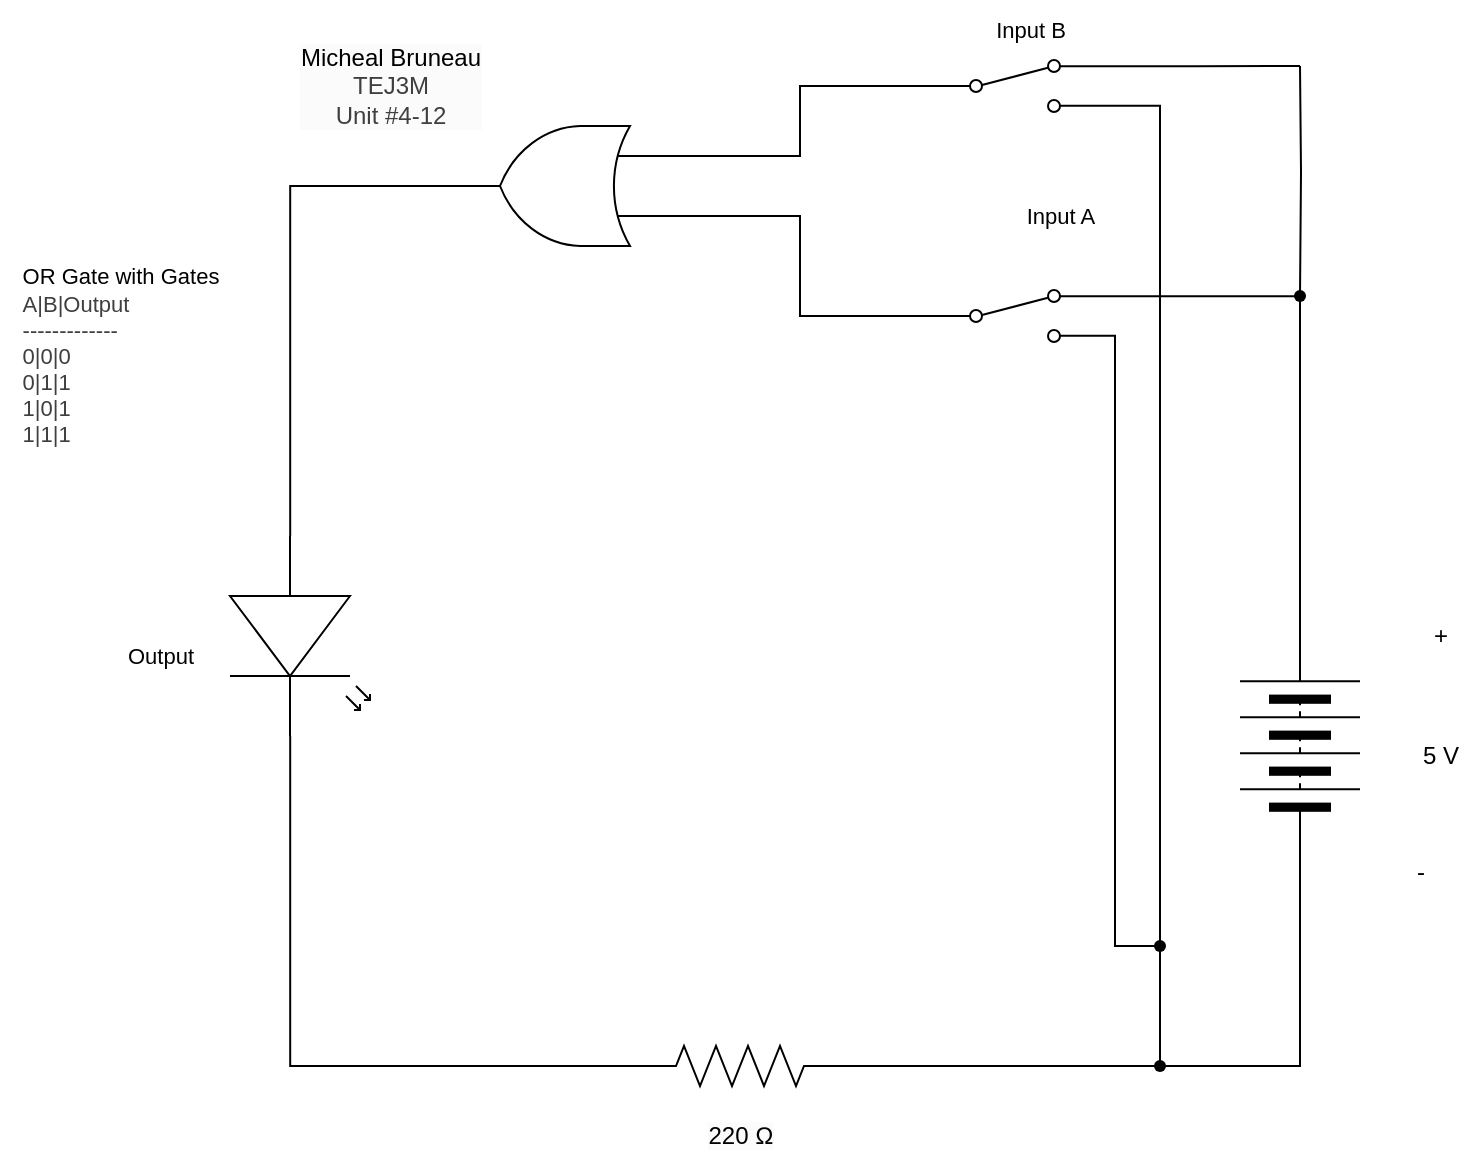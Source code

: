 <mxfile>
    <diagram id="3qhOVhCbVfPLkA5XCxPm" name="Page-1">
        <mxGraphModel dx="2567" dy="1027" grid="1" gridSize="10" guides="1" tooltips="1" connect="1" arrows="1" fold="1" page="1" pageScale="1" pageWidth="850" pageHeight="1100" math="0" shadow="0">
            <root>
                <mxCell id="0"/>
                <mxCell id="1" parent="0"/>
                <mxCell id="2" value="&lt;span style=&quot;scrollbar-color: rgb(226, 226, 226) rgb(251, 251, 251); background-color: rgb(251, 251, 251); color: rgb(0, 0, 0);&quot;&gt;Micheal Bruneau&lt;/span&gt;&lt;div style=&quot;scrollbar-color: rgb(226, 226, 226) rgb(251, 251, 251); background-color: rgb(251, 251, 251); color: rgb(63, 63, 63);&quot;&gt;TEJ3M&lt;/div&gt;&lt;div style=&quot;scrollbar-color: rgb(226, 226, 226) rgb(251, 251, 251); background-color: rgb(251, 251, 251); color: rgb(63, 63, 63);&quot;&gt;Unit #4-12&lt;/div&gt;" style="text;html=1;align=center;verticalAlign=middle;resizable=0;points=[];autosize=1;strokeColor=none;fillColor=none;" vertex="1" parent="1">
                    <mxGeometry x="110" y="230" width="110" height="60" as="geometry"/>
                </mxCell>
                <mxCell id="3" style="edgeStyle=orthogonalEdgeStyle;shape=connector;rounded=0;html=1;exitX=0;exitY=0.5;exitDx=0;exitDy=0;entryX=1;entryY=0.88;entryDx=0;entryDy=0;strokeColor=default;align=center;verticalAlign=middle;fontFamily=Helvetica;fontSize=11;fontColor=default;labelBackgroundColor=default;endArrow=none;endFill=0;" edge="1" parent="1" source="4" target="30">
                    <mxGeometry relative="1" as="geometry">
                        <Array as="points">
                            <mxPoint x="620" y="750"/>
                            <mxPoint x="550" y="750"/>
                            <mxPoint x="550" y="270"/>
                        </Array>
                    </mxGeometry>
                </mxCell>
                <mxCell id="4" value="" style="pointerEvents=1;verticalLabelPosition=bottom;shadow=0;dashed=0;align=center;html=1;verticalAlign=top;shape=mxgraph.electrical.miscellaneous.batteryStack;rotation=-90;" vertex="1" parent="1">
                    <mxGeometry x="570" y="560" width="100" height="60" as="geometry"/>
                </mxCell>
                <mxCell id="5" value="+" style="text;html=1;align=center;verticalAlign=middle;resizable=0;points=[];autosize=1;strokeColor=none;fillColor=none;" vertex="1" parent="1">
                    <mxGeometry x="675" y="520" width="30" height="30" as="geometry"/>
                </mxCell>
                <mxCell id="6" value="-" style="text;html=1;align=center;verticalAlign=middle;resizable=0;points=[];autosize=1;strokeColor=none;fillColor=none;" vertex="1" parent="1">
                    <mxGeometry x="665" y="638" width="30" height="30" as="geometry"/>
                </mxCell>
                <mxCell id="7" value="5 V" style="text;html=1;align=center;verticalAlign=middle;resizable=0;points=[];autosize=1;strokeColor=none;fillColor=none;" vertex="1" parent="1">
                    <mxGeometry x="670" y="580" width="40" height="30" as="geometry"/>
                </mxCell>
                <mxCell id="12" style="edgeStyle=orthogonalEdgeStyle;shape=connector;curved=0;rounded=0;html=1;exitDx=0;exitDy=0;exitPerimeter=0;entryX=0;entryY=0.5;entryDx=0;entryDy=0;strokeColor=default;align=center;verticalAlign=middle;fontFamily=Helvetica;fontSize=11;fontColor=default;labelBackgroundColor=default;endArrow=none;endFill=0;" edge="1" parent="1" source="19" target="4">
                    <mxGeometry relative="1" as="geometry"/>
                </mxCell>
                <mxCell id="13" style="edgeStyle=orthogonalEdgeStyle;shape=connector;curved=0;rounded=0;html=1;exitDx=0;exitDy=0;exitPerimeter=0;strokeColor=default;align=center;verticalAlign=middle;fontFamily=Helvetica;fontSize=11;fontColor=default;labelBackgroundColor=default;endArrow=none;endFill=0;entryX=1;entryY=0.88;entryDx=0;entryDy=0;" edge="1" parent="1" source="33" target="24">
                    <mxGeometry relative="1" as="geometry">
                        <mxPoint x="530" y="470" as="targetPoint"/>
                        <Array as="points"/>
                    </mxGeometry>
                </mxCell>
                <mxCell id="14" value="" style="pointerEvents=1;verticalLabelPosition=bottom;shadow=0;dashed=0;align=center;html=1;verticalAlign=top;shape=mxgraph.electrical.resistors.resistor_2;fontFamily=Helvetica;fontSize=11;fontColor=default;labelBackgroundColor=default;" vertex="1" parent="1">
                    <mxGeometry x="290" y="740" width="100" height="20" as="geometry"/>
                </mxCell>
                <mxCell id="18" value="" style="edgeStyle=orthogonalEdgeStyle;shape=connector;curved=0;rounded=0;html=1;exitX=1;exitY=0.5;exitDx=0;exitDy=0;exitPerimeter=0;entryDx=0;entryDy=0;strokeColor=default;align=center;verticalAlign=middle;fontFamily=Helvetica;fontSize=11;fontColor=default;labelBackgroundColor=default;endArrow=none;endFill=0;" edge="1" parent="1" source="14" target="19">
                    <mxGeometry relative="1" as="geometry">
                        <mxPoint x="390" y="750" as="sourcePoint"/>
                        <mxPoint x="620" y="640" as="targetPoint"/>
                    </mxGeometry>
                </mxCell>
                <mxCell id="19" value="" style="shape=waypoint;sketch=0;fillStyle=solid;size=6;pointerEvents=1;points=[];fillColor=none;resizable=0;rotatable=0;perimeter=centerPerimeter;snapToPoint=1;fontFamily=Helvetica;fontSize=11;fontColor=default;labelBackgroundColor=default;" vertex="1" parent="1">
                    <mxGeometry x="540" y="740" width="20" height="20" as="geometry"/>
                </mxCell>
                <mxCell id="20" value="Input A" style="text;html=1;align=center;verticalAlign=middle;resizable=0;points=[];autosize=1;strokeColor=none;fillColor=none;fontFamily=Helvetica;fontSize=11;fontColor=default;labelBackgroundColor=default;" vertex="1" parent="1">
                    <mxGeometry x="470" y="310" width="60" height="30" as="geometry"/>
                </mxCell>
                <mxCell id="21" value="&lt;span style=&quot;color: rgb(0, 0, 0); font-size: 12px; background-color: rgb(251, 251, 251);&quot;&gt;220 Ω&lt;/span&gt;" style="text;html=1;align=center;verticalAlign=middle;resizable=0;points=[];autosize=1;strokeColor=none;fillColor=none;fontFamily=Helvetica;fontSize=11;fontColor=default;labelBackgroundColor=default;" vertex="1" parent="1">
                    <mxGeometry x="310" y="770" width="60" height="30" as="geometry"/>
                </mxCell>
                <mxCell id="23" value="Output" style="text;html=1;align=center;verticalAlign=middle;resizable=0;points=[];autosize=1;strokeColor=none;fillColor=none;fontFamily=Helvetica;fontSize=11;fontColor=default;labelBackgroundColor=default;" vertex="1" parent="1">
                    <mxGeometry x="20" y="530" width="60" height="30" as="geometry"/>
                </mxCell>
                <mxCell id="55" style="edgeStyle=orthogonalEdgeStyle;shape=connector;rounded=0;html=1;exitX=1;exitY=0.12;exitDx=0;exitDy=0;entryX=1;entryY=0.5;entryDx=0;entryDy=0;strokeColor=default;align=center;verticalAlign=middle;fontFamily=Helvetica;fontSize=11;fontColor=default;labelBackgroundColor=default;endArrow=none;endFill=0;" edge="1" parent="1" source="24" target="4">
                    <mxGeometry relative="1" as="geometry"/>
                </mxCell>
                <mxCell id="24" value="" style="html=1;shape=mxgraph.electrical.electro-mechanical.twoWaySwitch;aspect=fixed;elSwitchState=2;" vertex="1" parent="1">
                    <mxGeometry x="440" y="362" width="75" height="26" as="geometry"/>
                </mxCell>
                <mxCell id="28" value="Input B" style="text;html=1;align=center;verticalAlign=middle;resizable=0;points=[];autosize=1;strokeColor=none;fillColor=none;fontFamily=Helvetica;fontSize=11;fontColor=default;labelBackgroundColor=default;" vertex="1" parent="1">
                    <mxGeometry x="455" y="217" width="60" height="30" as="geometry"/>
                </mxCell>
                <mxCell id="30" value="" style="html=1;shape=mxgraph.electrical.electro-mechanical.twoWaySwitch;aspect=fixed;elSwitchState=2;" vertex="1" parent="1">
                    <mxGeometry x="440" y="247" width="75" height="26" as="geometry"/>
                </mxCell>
                <mxCell id="32" value="" style="edgeStyle=orthogonalEdgeStyle;shape=connector;curved=0;rounded=0;html=1;exitX=1;exitY=0.5;exitDx=0;exitDy=0;exitPerimeter=0;strokeColor=default;align=center;verticalAlign=middle;fontFamily=Helvetica;fontSize=11;fontColor=default;labelBackgroundColor=default;endArrow=none;endFill=0;entryDx=0;entryDy=0;" edge="1" parent="1" source="14" target="33">
                    <mxGeometry relative="1" as="geometry">
                        <mxPoint x="515" y="460" as="targetPoint"/>
                        <Array as="points">
                            <mxPoint x="550" y="750"/>
                        </Array>
                        <mxPoint x="390" y="750" as="sourcePoint"/>
                    </mxGeometry>
                </mxCell>
                <mxCell id="33" value="" style="shape=waypoint;sketch=0;fillStyle=solid;size=6;pointerEvents=1;points=[];fillColor=none;resizable=0;rotatable=0;perimeter=centerPerimeter;snapToPoint=1;fontFamily=Helvetica;fontSize=11;fontColor=default;labelBackgroundColor=default;" vertex="1" parent="1">
                    <mxGeometry x="540" y="680" width="20" height="20" as="geometry"/>
                </mxCell>
                <mxCell id="34" value="&lt;div style=&quot;scrollbar-color: rgb(226, 226, 226) rgb(251, 251, 251); font-size: 11px; text-align: left; color: rgb(63, 63, 63);&quot;&gt;&lt;font color=&quot;#000000&quot;&gt;&lt;span style=&quot;background-color: rgb(255, 255, 255);&quot;&gt;OR Gate with Gates&lt;/span&gt;&lt;/font&gt;&lt;/div&gt;&lt;div style=&quot;scrollbar-color: rgb(226, 226, 226) rgb(251, 251, 251); font-size: 11px; text-align: left; color: rgb(63, 63, 63);&quot;&gt;&lt;span style=&quot;color: light-dark(rgb(63, 63, 63), rgb(183, 183, 183));&quot;&gt;A|B|Output&lt;/span&gt;&lt;/div&gt;&lt;div style=&quot;color: rgb(63, 63, 63); scrollbar-color: rgb(226, 226, 226) rgb(251, 251, 251); font-size: 11px; text-align: left;&quot;&gt;-------------&lt;/div&gt;&lt;div style=&quot;color: rgb(63, 63, 63); scrollbar-color: rgb(226, 226, 226) rgb(251, 251, 251); font-size: 11px; text-align: left;&quot;&gt;0|0|0&lt;/div&gt;&lt;div style=&quot;color: rgb(63, 63, 63); scrollbar-color: rgb(226, 226, 226) rgb(251, 251, 251); font-size: 11px; text-align: left;&quot;&gt;0|1|1&lt;/div&gt;&lt;div style=&quot;color: rgb(63, 63, 63); scrollbar-color: rgb(226, 226, 226) rgb(251, 251, 251); font-size: 11px; text-align: left;&quot;&gt;1|0|1&lt;/div&gt;&lt;div style=&quot;color: rgb(63, 63, 63); scrollbar-color: rgb(226, 226, 226) rgb(251, 251, 251); font-size: 11px; text-align: left;&quot;&gt;1|1|1&lt;/div&gt;" style="text;html=1;align=center;verticalAlign=middle;resizable=0;points=[];autosize=1;strokeColor=none;fillColor=none;" vertex="1" parent="1">
                    <mxGeometry x="-30" y="340" width="120" height="110" as="geometry"/>
                </mxCell>
                <mxCell id="40" value="" style="edgeStyle=orthogonalEdgeStyle;shape=connector;rounded=0;html=1;exitDx=0;exitDy=0;entryDx=0;entryDy=0;entryPerimeter=0;strokeColor=default;align=center;verticalAlign=middle;fontFamily=Helvetica;fontSize=11;fontColor=default;labelBackgroundColor=default;endArrow=none;endFill=0;" edge="1" parent="1" target="41">
                    <mxGeometry relative="1" as="geometry">
                        <mxPoint x="620" y="250" as="sourcePoint"/>
                        <mxPoint x="620" y="415" as="targetPoint"/>
                    </mxGeometry>
                </mxCell>
                <mxCell id="41" value="" style="shape=waypoint;sketch=0;fillStyle=solid;size=6;pointerEvents=1;points=[];fillColor=none;resizable=0;rotatable=0;perimeter=centerPerimeter;snapToPoint=1;fontFamily=Helvetica;fontSize=11;fontColor=default;labelBackgroundColor=default;" vertex="1" parent="1">
                    <mxGeometry x="610" y="355" width="20" height="20" as="geometry"/>
                </mxCell>
                <mxCell id="42" value="" style="edgeStyle=orthogonalEdgeStyle;shape=connector;rounded=0;html=1;exitX=1;exitY=0.12;exitDx=0;exitDy=0;entryDx=0;entryDy=0;entryPerimeter=0;strokeColor=default;align=center;verticalAlign=middle;fontFamily=Helvetica;fontSize=11;fontColor=default;labelBackgroundColor=default;endArrow=none;endFill=0;" edge="1" parent="1" source="30">
                    <mxGeometry relative="1" as="geometry">
                        <mxPoint x="515" y="250" as="sourcePoint"/>
                        <mxPoint x="620" y="250" as="targetPoint"/>
                    </mxGeometry>
                </mxCell>
                <mxCell id="47" style="edgeStyle=orthogonalEdgeStyle;shape=connector;rounded=0;html=1;exitX=1;exitY=0.5;exitDx=0;exitDy=0;strokeColor=default;align=center;verticalAlign=middle;fontFamily=Helvetica;fontSize=11;fontColor=default;labelBackgroundColor=default;endArrow=none;endFill=0;" edge="1" parent="1" source="4" target="41">
                    <mxGeometry relative="1" as="geometry">
                        <mxPoint x="619.9" y="515" as="targetPoint"/>
                        <Array as="points">
                            <mxPoint x="620" y="450"/>
                            <mxPoint x="620" y="450"/>
                        </Array>
                    </mxGeometry>
                </mxCell>
                <mxCell id="51" style="edgeStyle=orthogonalEdgeStyle;shape=connector;rounded=0;html=1;exitX=0;exitY=0.25;exitDx=0;exitDy=0;exitPerimeter=0;entryX=0;entryY=0.5;entryDx=0;entryDy=0;strokeColor=default;align=center;verticalAlign=middle;fontFamily=Helvetica;fontSize=11;fontColor=default;labelBackgroundColor=default;endArrow=none;endFill=0;" edge="1" parent="1" source="48" target="24">
                    <mxGeometry relative="1" as="geometry"/>
                </mxCell>
                <mxCell id="48" value="" style="verticalLabelPosition=bottom;shadow=0;dashed=0;align=center;html=1;verticalAlign=top;shape=mxgraph.electrical.logic_gates.logic_gate;operation=or;rotation=-180;" vertex="1" parent="1">
                    <mxGeometry x="200" y="280" width="100" height="60" as="geometry"/>
                </mxCell>
                <mxCell id="50" style="edgeStyle=orthogonalEdgeStyle;html=1;exitX=0;exitY=0.5;exitDx=0;exitDy=0;entryX=0;entryY=0.75;entryDx=0;entryDy=0;entryPerimeter=0;endArrow=none;endFill=0;rounded=0;" edge="1" parent="1" source="30" target="48">
                    <mxGeometry relative="1" as="geometry"/>
                </mxCell>
                <mxCell id="56" value="" style="verticalLabelPosition=bottom;shadow=0;dashed=0;align=center;html=1;verticalAlign=top;shape=mxgraph.electrical.opto_electronics.led_2;pointerEvents=1;fontFamily=Helvetica;fontSize=11;fontColor=default;labelBackgroundColor=default;rotation=90;" vertex="1" parent="1">
                    <mxGeometry x="70" y="500" width="100" height="70" as="geometry"/>
                </mxCell>
                <mxCell id="57" style="edgeStyle=orthogonalEdgeStyle;shape=connector;rounded=0;html=1;exitX=1;exitY=0.5;exitDx=0;exitDy=0;exitPerimeter=0;entryX=0;entryY=0.57;entryDx=0;entryDy=0;entryPerimeter=0;strokeColor=default;align=center;verticalAlign=middle;fontFamily=Helvetica;fontSize=11;fontColor=default;labelBackgroundColor=default;endArrow=none;endFill=0;" edge="1" parent="1" source="48" target="56">
                    <mxGeometry relative="1" as="geometry"/>
                </mxCell>
                <mxCell id="58" style="edgeStyle=orthogonalEdgeStyle;shape=connector;rounded=0;html=1;exitX=1;exitY=0.57;exitDx=0;exitDy=0;exitPerimeter=0;entryX=0;entryY=0.5;entryDx=0;entryDy=0;entryPerimeter=0;strokeColor=default;align=center;verticalAlign=middle;fontFamily=Helvetica;fontSize=11;fontColor=default;labelBackgroundColor=default;endArrow=none;endFill=0;" edge="1" parent="1" source="56" target="14">
                    <mxGeometry relative="1" as="geometry"/>
                </mxCell>
            </root>
        </mxGraphModel>
    </diagram>
</mxfile>
